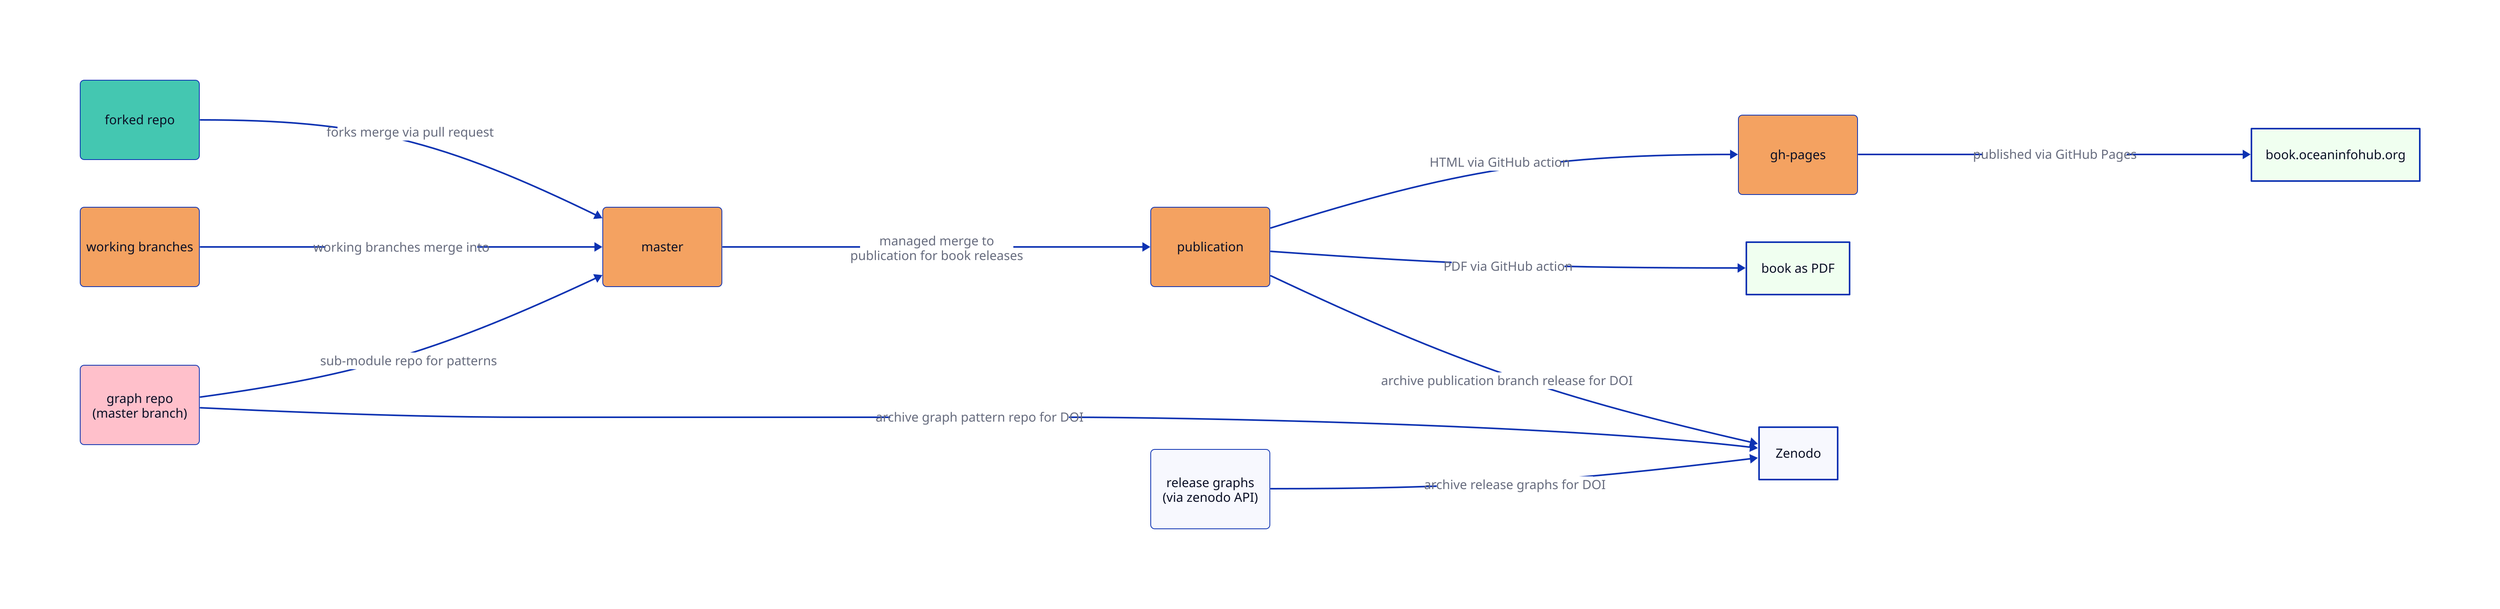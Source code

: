 direction: right

m: {
   label: master
    width: 150
    height: 100
    style: {
      stroke-width: 1
      fill: "#f4a261"
      border-radius: 5
    }
}
p: {
   label: publication
    width: 150
    height: 100
    style: {
      stroke-width: 1
      fill: "#f4a261"
      border-radius: 5
    }
}
gp:{
   label: gh-pages
    width: 150
    height: 100
    style: {
      stroke-width: 1
      fill: "#f4a261"
      border-radius: 5
    }
}
# s: schema-dev
w: {
   label: working branches
    width: 150
    height: 100
    style: {
      stroke-width: 1
      fill: "#f4a261"
      border-radius: 5
    }
}
b: book.oceaninfohub.org
pdf: book as PDF
z: Zenodo
g: {
   label: graph repo\n(master branch)
    width: 150
    height: 100
    style: {
      stroke-width: 1
      fill: "pink"
      border-radius: 5
    }
}
rg:{
   label: release graphs\n(via zenodo API)

    width: 150
    height: 100
    style: {
      stroke-width: 1
      border-radius: 5
    }
}

f {
   label: forked repo
    width: 150
    height: 100
    style: {
      stroke-width: 1
      fill: "#44C7B1"
      border-radius: 5
    }
}


# make the products a color
pdf.style.fill: honeydew
b.style.fill: honeydew

m <- f: forks merge via pull request
m <- w: working branches merge into
m <- g: sub-module repo for patterns

m -> p: managed merge to \n publication for book releases
p -> pdf: PDF via GitHub action

p -> gp: HTML via GitHub action
gp -> b:  published via GitHub Pages

p -> z: archive publication branch release for DOI
g -> z: archive graph pattern repo for DOI
rg -> z: archive release graphs for DOI

